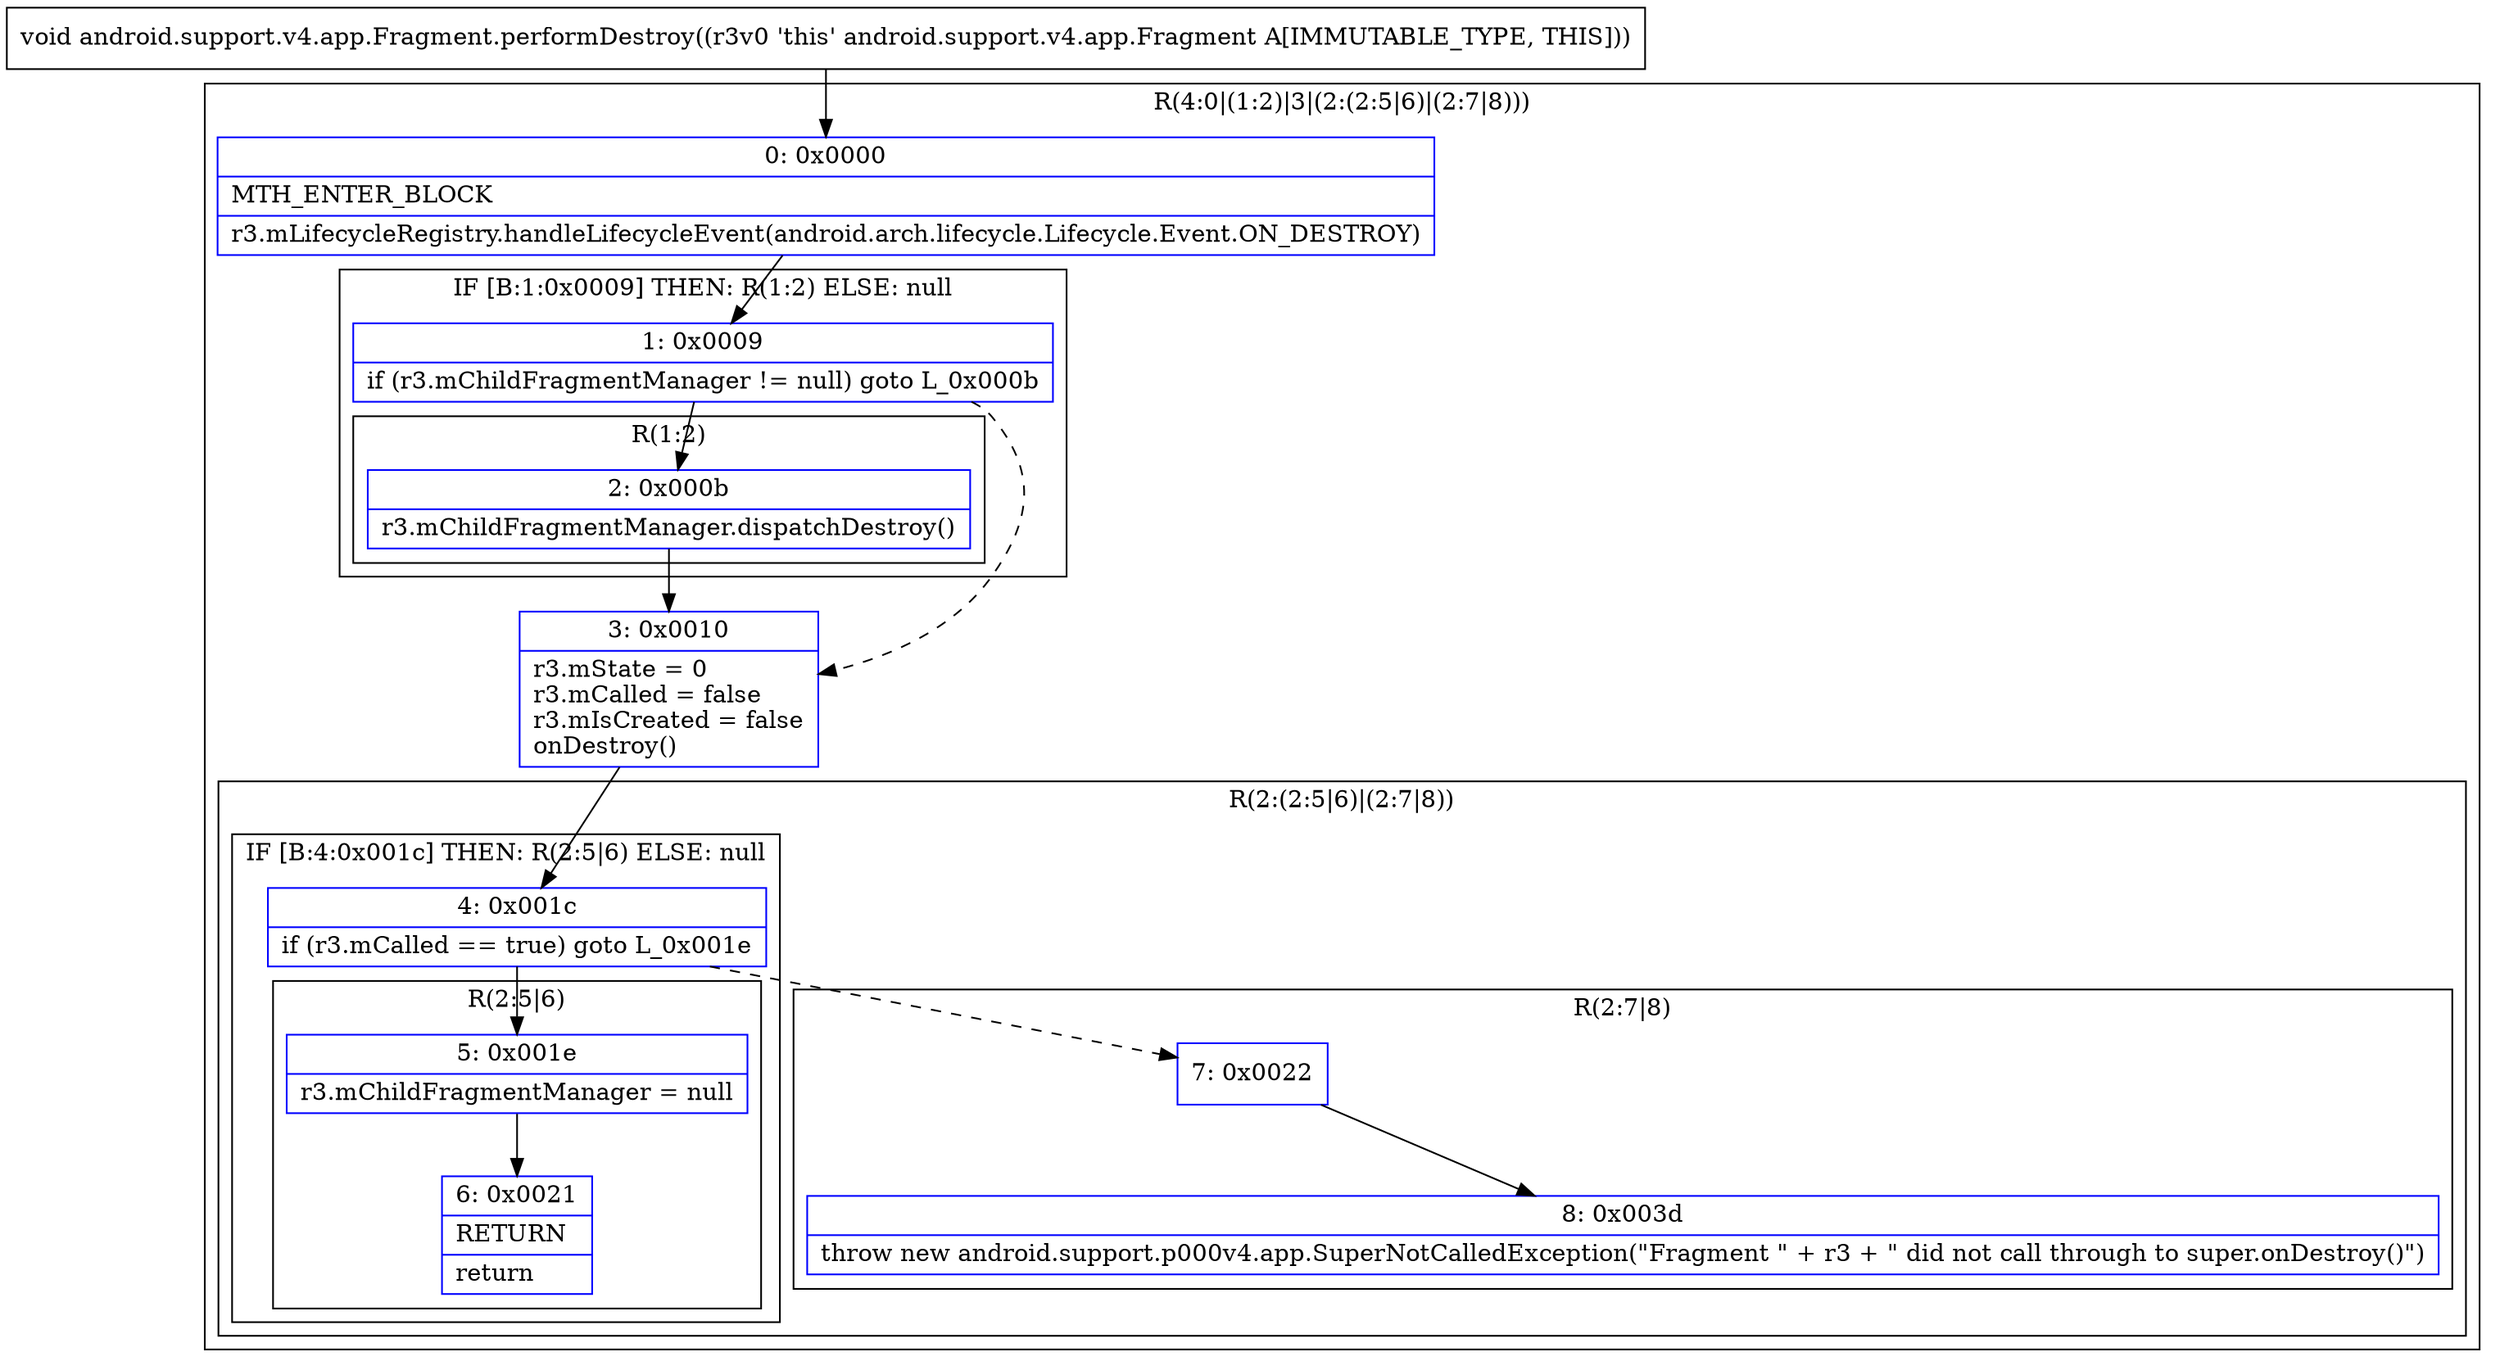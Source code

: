 digraph "CFG forandroid.support.v4.app.Fragment.performDestroy()V" {
subgraph cluster_Region_1570413388 {
label = "R(4:0|(1:2)|3|(2:(2:5|6)|(2:7|8)))";
node [shape=record,color=blue];
Node_0 [shape=record,label="{0\:\ 0x0000|MTH_ENTER_BLOCK\l|r3.mLifecycleRegistry.handleLifecycleEvent(android.arch.lifecycle.Lifecycle.Event.ON_DESTROY)\l}"];
subgraph cluster_IfRegion_817689716 {
label = "IF [B:1:0x0009] THEN: R(1:2) ELSE: null";
node [shape=record,color=blue];
Node_1 [shape=record,label="{1\:\ 0x0009|if (r3.mChildFragmentManager != null) goto L_0x000b\l}"];
subgraph cluster_Region_734450555 {
label = "R(1:2)";
node [shape=record,color=blue];
Node_2 [shape=record,label="{2\:\ 0x000b|r3.mChildFragmentManager.dispatchDestroy()\l}"];
}
}
Node_3 [shape=record,label="{3\:\ 0x0010|r3.mState = 0\lr3.mCalled = false\lr3.mIsCreated = false\lonDestroy()\l}"];
subgraph cluster_Region_1200305185 {
label = "R(2:(2:5|6)|(2:7|8))";
node [shape=record,color=blue];
subgraph cluster_IfRegion_1321371495 {
label = "IF [B:4:0x001c] THEN: R(2:5|6) ELSE: null";
node [shape=record,color=blue];
Node_4 [shape=record,label="{4\:\ 0x001c|if (r3.mCalled == true) goto L_0x001e\l}"];
subgraph cluster_Region_428524959 {
label = "R(2:5|6)";
node [shape=record,color=blue];
Node_5 [shape=record,label="{5\:\ 0x001e|r3.mChildFragmentManager = null\l}"];
Node_6 [shape=record,label="{6\:\ 0x0021|RETURN\l|return\l}"];
}
}
subgraph cluster_Region_80384222 {
label = "R(2:7|8)";
node [shape=record,color=blue];
Node_7 [shape=record,label="{7\:\ 0x0022}"];
Node_8 [shape=record,label="{8\:\ 0x003d|throw new android.support.p000v4.app.SuperNotCalledException(\"Fragment \" + r3 + \" did not call through to super.onDestroy()\")\l}"];
}
}
}
MethodNode[shape=record,label="{void android.support.v4.app.Fragment.performDestroy((r3v0 'this' android.support.v4.app.Fragment A[IMMUTABLE_TYPE, THIS])) }"];
MethodNode -> Node_0;
Node_0 -> Node_1;
Node_1 -> Node_2;
Node_1 -> Node_3[style=dashed];
Node_2 -> Node_3;
Node_3 -> Node_4;
Node_4 -> Node_5;
Node_4 -> Node_7[style=dashed];
Node_5 -> Node_6;
Node_7 -> Node_8;
}

